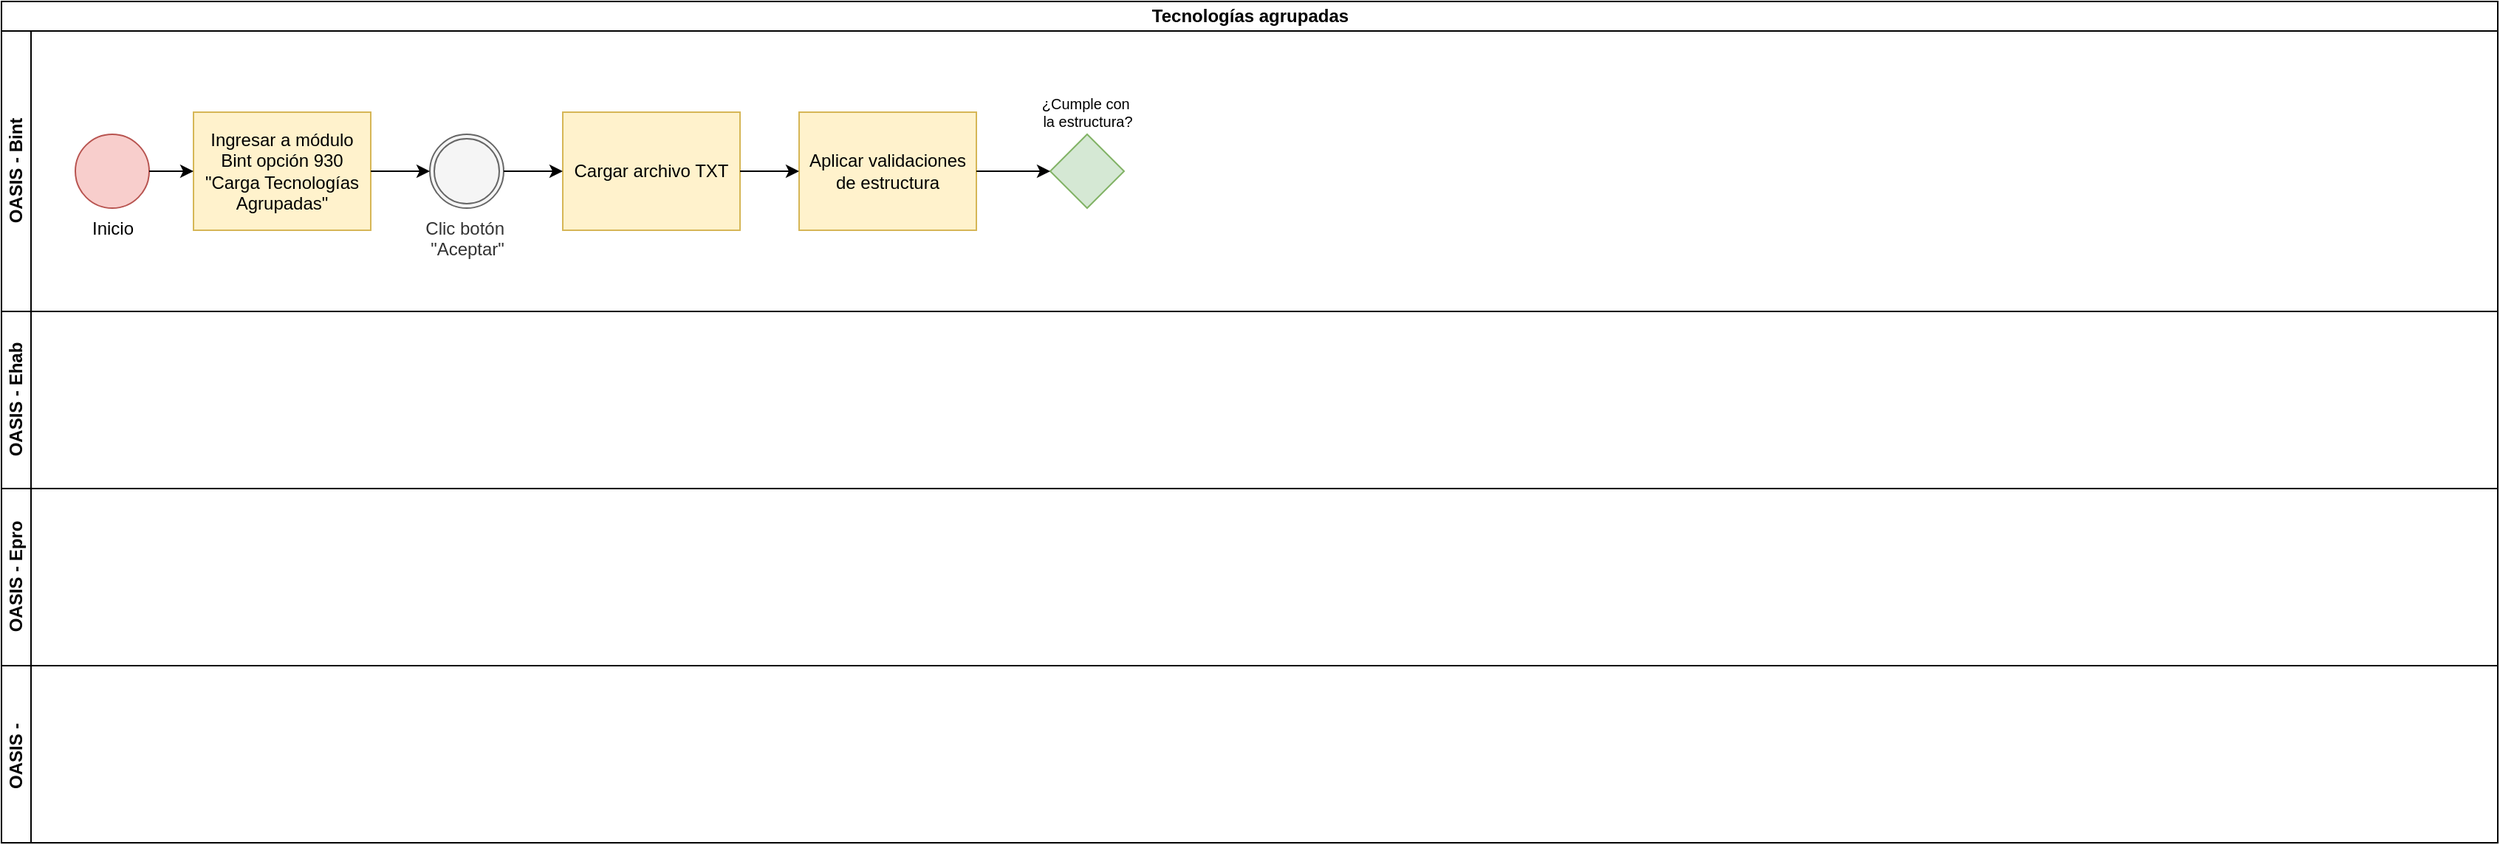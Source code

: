 <mxfile version="26.1.0">
  <diagram name="Página-1" id="_O9Sp7b_oeuf4xbjDzCd">
    <mxGraphModel dx="1434" dy="746" grid="1" gridSize="10" guides="1" tooltips="1" connect="1" arrows="1" fold="1" page="1" pageScale="1" pageWidth="2910" pageHeight="1030" math="0" shadow="0">
      <root>
        <mxCell id="0" />
        <mxCell id="1" parent="0" />
        <mxCell id="4nS9QQrtOacxWqZYsx-n-1" value="Tecnologías agrupadas" style="swimlane;childLayout=stackLayout;resizeParent=1;resizeParentMax=0;horizontal=1;startSize=20;horizontalStack=0;html=1;" vertex="1" parent="1">
          <mxGeometry x="40" y="40" width="1690" height="570" as="geometry" />
        </mxCell>
        <mxCell id="4nS9QQrtOacxWqZYsx-n-2" value="OASIS - Bint" style="swimlane;startSize=20;horizontal=0;html=1;" vertex="1" parent="4nS9QQrtOacxWqZYsx-n-1">
          <mxGeometry y="20" width="1690" height="190" as="geometry" />
        </mxCell>
        <mxCell id="4nS9QQrtOacxWqZYsx-n-6" value="Inicio" style="points=[[0.145,0.145,0],[0.5,0,0],[0.855,0.145,0],[1,0.5,0],[0.855,0.855,0],[0.5,1,0],[0.145,0.855,0],[0,0.5,0]];shape=mxgraph.bpmn.event;html=1;verticalLabelPosition=bottom;labelBackgroundColor=#ffffff;verticalAlign=top;align=center;perimeter=ellipsePerimeter;outlineConnect=0;aspect=fixed;outline=standard;symbol=general;fillColor=#f8cecc;strokeColor=#b85450;" vertex="1" parent="4nS9QQrtOacxWqZYsx-n-2">
          <mxGeometry x="50" y="70" width="50" height="50" as="geometry" />
        </mxCell>
        <mxCell id="4nS9QQrtOacxWqZYsx-n-8" value="Ingresar a módulo Bint opción 930 &quot;Carga Tecnologías Agrupadas&quot;" style="points=[[0.25,0,0],[0.5,0,0],[0.75,0,0],[1,0.25,0],[1,0.5,0],[1,0.75,0],[0.75,1,0],[0.5,1,0],[0.25,1,0],[0,0.75,0],[0,0.5,0],[0,0.25,0]];shape=mxgraph.bpmn.task2;whiteSpace=wrap;rectStyle=rounded;size=10;html=1;container=1;expand=0;collapsible=0;taskMarker=user;fillColor=#fff2cc;strokeColor=#d6b656;" vertex="1" parent="4nS9QQrtOacxWqZYsx-n-2">
          <mxGeometry x="130" y="55" width="120" height="80" as="geometry" />
        </mxCell>
        <mxCell id="4nS9QQrtOacxWqZYsx-n-7" style="edgeStyle=orthogonalEdgeStyle;rounded=0;orthogonalLoop=1;jettySize=auto;html=1;" edge="1" parent="4nS9QQrtOacxWqZYsx-n-2" source="4nS9QQrtOacxWqZYsx-n-6" target="4nS9QQrtOacxWqZYsx-n-8">
          <mxGeometry relative="1" as="geometry">
            <mxPoint x="150" y="95" as="targetPoint" />
          </mxGeometry>
        </mxCell>
        <mxCell id="4nS9QQrtOacxWqZYsx-n-10" value="Clic botón&amp;nbsp;&lt;div&gt;&quot;Aceptar&quot;&lt;/div&gt;" style="points=[[0.145,0.145,0],[0.5,0,0],[0.855,0.145,0],[1,0.5,0],[0.855,0.855,0],[0.5,1,0],[0.145,0.855,0],[0,0.5,0]];shape=mxgraph.bpmn.event;html=1;verticalLabelPosition=bottom;labelBackgroundColor=#ffffff;verticalAlign=top;align=center;perimeter=ellipsePerimeter;outlineConnect=0;aspect=fixed;outline=throwing;symbol=general;fillColor=#f5f5f5;fontColor=#333333;strokeColor=#666666;" vertex="1" parent="4nS9QQrtOacxWqZYsx-n-2">
          <mxGeometry x="290" y="70" width="50" height="50" as="geometry" />
        </mxCell>
        <mxCell id="4nS9QQrtOacxWqZYsx-n-9" style="edgeStyle=orthogonalEdgeStyle;rounded=0;orthogonalLoop=1;jettySize=auto;html=1;" edge="1" parent="4nS9QQrtOacxWqZYsx-n-2" source="4nS9QQrtOacxWqZYsx-n-8" target="4nS9QQrtOacxWqZYsx-n-10">
          <mxGeometry relative="1" as="geometry">
            <mxPoint x="330" y="95" as="targetPoint" />
          </mxGeometry>
        </mxCell>
        <mxCell id="4nS9QQrtOacxWqZYsx-n-12" value="Cargar archivo TXT" style="points=[[0.25,0,0],[0.5,0,0],[0.75,0,0],[1,0.25,0],[1,0.5,0],[1,0.75,0],[0.75,1,0],[0.5,1,0],[0.25,1,0],[0,0.75,0],[0,0.5,0],[0,0.25,0]];shape=mxgraph.bpmn.task2;whiteSpace=wrap;rectStyle=rounded;size=10;html=1;container=1;expand=0;collapsible=0;taskMarker=user;fillColor=#fff2cc;strokeColor=#d6b656;" vertex="1" parent="4nS9QQrtOacxWqZYsx-n-2">
          <mxGeometry x="380" y="55" width="120" height="80" as="geometry" />
        </mxCell>
        <mxCell id="4nS9QQrtOacxWqZYsx-n-11" style="edgeStyle=orthogonalEdgeStyle;rounded=0;orthogonalLoop=1;jettySize=auto;html=1;" edge="1" parent="4nS9QQrtOacxWqZYsx-n-2" source="4nS9QQrtOacxWqZYsx-n-10" target="4nS9QQrtOacxWqZYsx-n-12">
          <mxGeometry relative="1" as="geometry">
            <mxPoint x="390" y="95" as="targetPoint" />
          </mxGeometry>
        </mxCell>
        <mxCell id="4nS9QQrtOacxWqZYsx-n-14" value="Aplicar validaciones de estructura" style="points=[[0.25,0,0],[0.5,0,0],[0.75,0,0],[1,0.25,0],[1,0.5,0],[1,0.75,0],[0.75,1,0],[0.5,1,0],[0.25,1,0],[0,0.75,0],[0,0.5,0],[0,0.25,0]];shape=mxgraph.bpmn.task2;whiteSpace=wrap;rectStyle=rounded;size=10;html=1;container=1;expand=0;collapsible=0;taskMarker=script;fillColor=#fff2cc;strokeColor=#d6b656;" vertex="1" parent="4nS9QQrtOacxWqZYsx-n-2">
          <mxGeometry x="540" y="55" width="120" height="80" as="geometry" />
        </mxCell>
        <mxCell id="4nS9QQrtOacxWqZYsx-n-13" style="edgeStyle=orthogonalEdgeStyle;rounded=0;orthogonalLoop=1;jettySize=auto;html=1;" edge="1" parent="4nS9QQrtOacxWqZYsx-n-2" source="4nS9QQrtOacxWqZYsx-n-12" target="4nS9QQrtOacxWqZYsx-n-14">
          <mxGeometry relative="1" as="geometry">
            <mxPoint x="550" y="95" as="targetPoint" />
          </mxGeometry>
        </mxCell>
        <mxCell id="4nS9QQrtOacxWqZYsx-n-16" value="¿Cumple con&amp;nbsp;&lt;div&gt;la estructura?&lt;/div&gt;" style="points=[[0.25,0.25,0],[0.5,0,0],[0.75,0.25,0],[1,0.5,0],[0.75,0.75,0],[0.5,1,0],[0.25,0.75,0],[0,0.5,0]];shape=mxgraph.bpmn.gateway2;html=1;verticalLabelPosition=top;labelBackgroundColor=#ffffff;verticalAlign=bottom;align=center;perimeter=rhombusPerimeter;outlineConnect=0;outline=none;symbol=none;fillColor=#d5e8d4;strokeColor=#82b366;fontSize=10;labelPosition=center;" vertex="1" parent="4nS9QQrtOacxWqZYsx-n-2">
          <mxGeometry x="710" y="70" width="50" height="50" as="geometry" />
        </mxCell>
        <mxCell id="4nS9QQrtOacxWqZYsx-n-15" style="edgeStyle=orthogonalEdgeStyle;rounded=0;orthogonalLoop=1;jettySize=auto;html=1;" edge="1" parent="4nS9QQrtOacxWqZYsx-n-2" source="4nS9QQrtOacxWqZYsx-n-14" target="4nS9QQrtOacxWqZYsx-n-16">
          <mxGeometry relative="1" as="geometry">
            <mxPoint x="720" y="95" as="targetPoint" />
          </mxGeometry>
        </mxCell>
        <mxCell id="4nS9QQrtOacxWqZYsx-n-3" value="OASIS - Ehab" style="swimlane;startSize=20;horizontal=0;html=1;" vertex="1" parent="4nS9QQrtOacxWqZYsx-n-1">
          <mxGeometry y="210" width="1690" height="120" as="geometry" />
        </mxCell>
        <mxCell id="4nS9QQrtOacxWqZYsx-n-4" value="OASIS - Epro" style="swimlane;startSize=20;horizontal=0;html=1;" vertex="1" parent="4nS9QQrtOacxWqZYsx-n-1">
          <mxGeometry y="330" width="1690" height="120" as="geometry">
            <mxRectangle y="260" width="1000" height="30" as="alternateBounds" />
          </mxGeometry>
        </mxCell>
        <mxCell id="4nS9QQrtOacxWqZYsx-n-5" value="OASIS -&amp;nbsp;" style="swimlane;startSize=20;horizontal=0;html=1;" vertex="1" parent="4nS9QQrtOacxWqZYsx-n-1">
          <mxGeometry y="450" width="1690" height="120" as="geometry">
            <mxRectangle y="260" width="1000" height="30" as="alternateBounds" />
          </mxGeometry>
        </mxCell>
      </root>
    </mxGraphModel>
  </diagram>
</mxfile>
